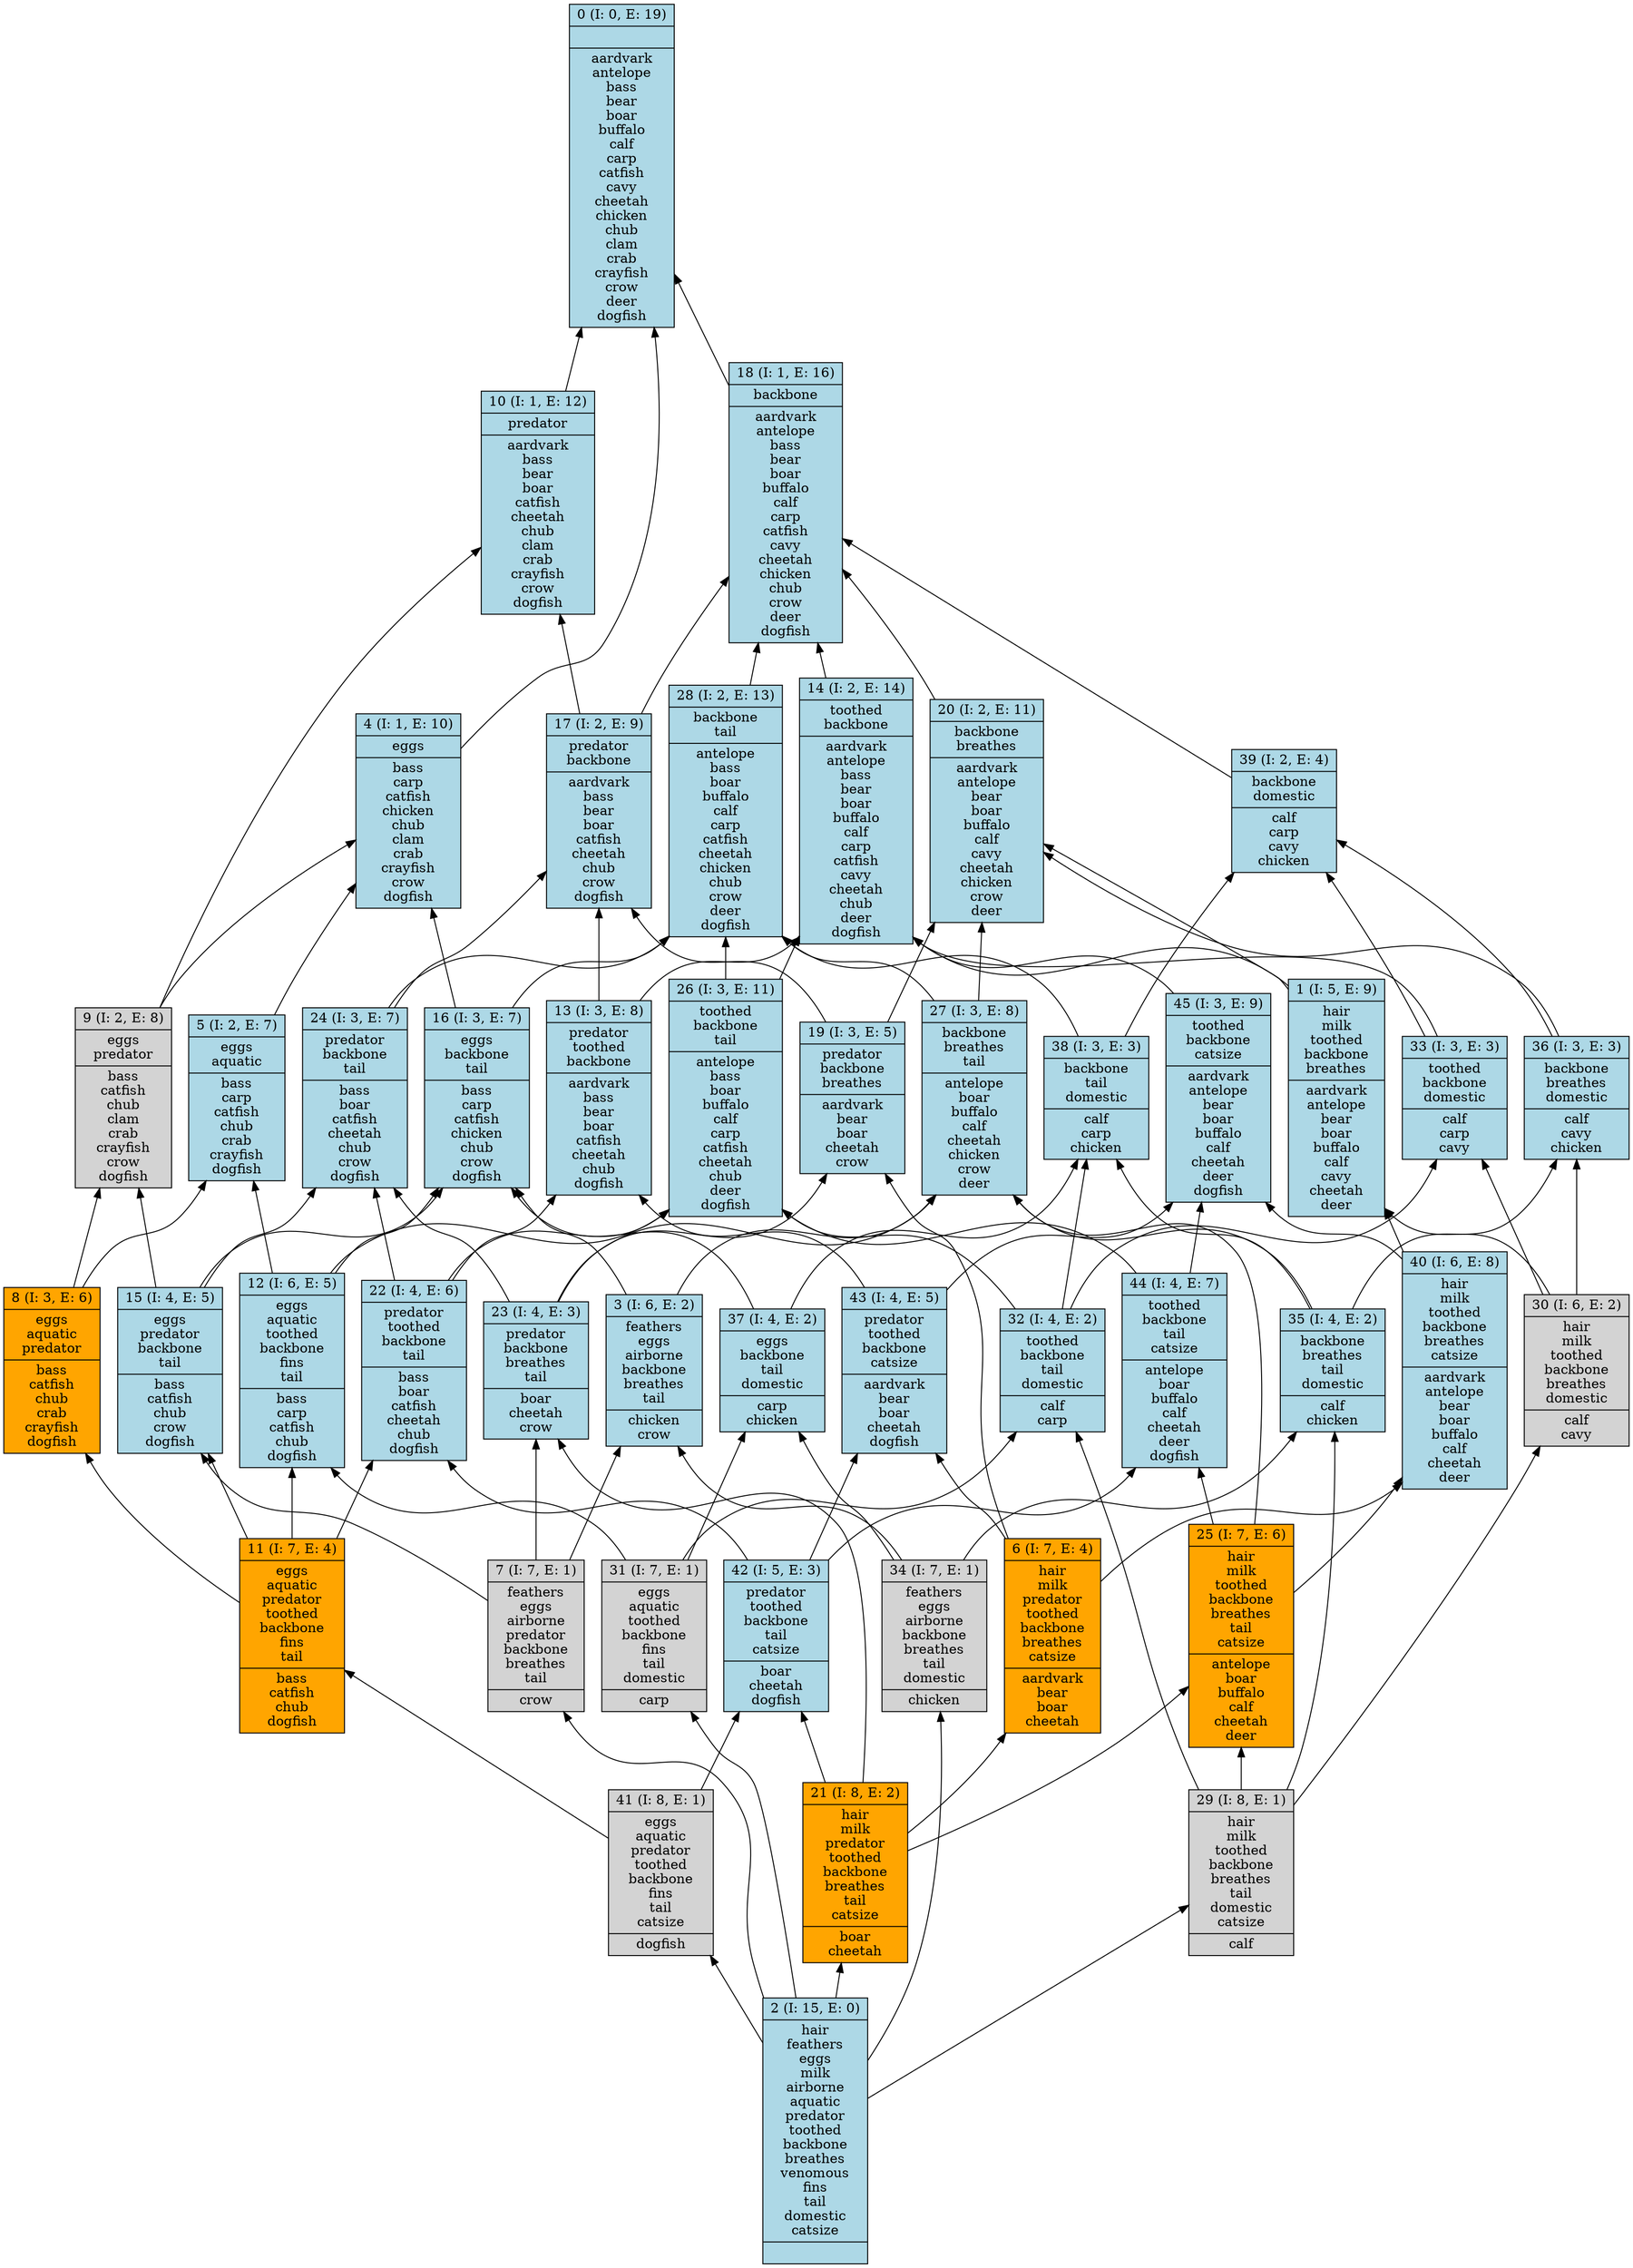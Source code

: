 digraph G { 
	rankdir=BT;
0 [shape=record,style=filled,fillcolor=lightblue,label="{0 (I: 0, E: 19)||aardvark\nantelope\nbass\nbear\nboar\nbuffalo\ncalf\ncarp\ncatfish\ncavy\ncheetah\nchicken\nchub\nclam\ncrab\ncrayfish\ncrow\ndeer\ndogfish\n}"];
1 [shape=record,style=filled,fillcolor=lightblue,label="{1 (I: 5, E: 9)|hair\nmilk\ntoothed\nbackbone\nbreathes\n|aardvark\nantelope\nbear\nboar\nbuffalo\ncalf\ncavy\ncheetah\ndeer\n}"];
2 [shape=record,style=filled,fillcolor=lightblue,label="{2 (I: 15, E: 0)|hair\nfeathers\neggs\nmilk\nairborne\naquatic\npredator\ntoothed\nbackbone\nbreathes\nvenomous\nfins\ntail\ndomestic\ncatsize\n|}"];
3 [shape=record,style=filled,fillcolor=lightblue,label="{3 (I: 6, E: 2)|feathers\neggs\nairborne\nbackbone\nbreathes\ntail\n|chicken\ncrow\n}"];
4 [shape=record,style=filled,fillcolor=lightblue,label="{4 (I: 1, E: 10)|eggs\n|bass\ncarp\ncatfish\nchicken\nchub\nclam\ncrab\ncrayfish\ncrow\ndogfish\n}"];
5 [shape=record,style=filled,fillcolor=lightblue,label="{5 (I: 2, E: 7)|eggs\naquatic\n|bass\ncarp\ncatfish\nchub\ncrab\ncrayfish\ndogfish\n}"];
6 [shape=record,style=filled,fillcolor=orange,label="{6 (I: 7, E: 4)|hair\nmilk\npredator\ntoothed\nbackbone\nbreathes\ncatsize\n|aardvark\nbear\nboar\ncheetah\n}"];
7 [shape=record,style=filled,label="{7 (I: 7, E: 1)|feathers\neggs\nairborne\npredator\nbackbone\nbreathes\ntail\n|crow\n}"];
8 [shape=record,style=filled,fillcolor=orange,label="{8 (I: 3, E: 6)|eggs\naquatic\npredator\n|bass\ncatfish\nchub\ncrab\ncrayfish\ndogfish\n}"];
9 [shape=record,style=filled,label="{9 (I: 2, E: 8)|eggs\npredator\n|bass\ncatfish\nchub\nclam\ncrab\ncrayfish\ncrow\ndogfish\n}"];
10 [shape=record,style=filled,fillcolor=lightblue,label="{10 (I: 1, E: 12)|predator\n|aardvark\nbass\nbear\nboar\ncatfish\ncheetah\nchub\nclam\ncrab\ncrayfish\ncrow\ndogfish\n}"];
11 [shape=record,style=filled,fillcolor=orange,label="{11 (I: 7, E: 4)|eggs\naquatic\npredator\ntoothed\nbackbone\nfins\ntail\n|bass\ncatfish\nchub\ndogfish\n}"];
12 [shape=record,style=filled,fillcolor=lightblue,label="{12 (I: 6, E: 5)|eggs\naquatic\ntoothed\nbackbone\nfins\ntail\n|bass\ncarp\ncatfish\nchub\ndogfish\n}"];
13 [shape=record,style=filled,fillcolor=lightblue,label="{13 (I: 3, E: 8)|predator\ntoothed\nbackbone\n|aardvark\nbass\nbear\nboar\ncatfish\ncheetah\nchub\ndogfish\n}"];
14 [shape=record,style=filled,fillcolor=lightblue,label="{14 (I: 2, E: 14)|toothed\nbackbone\n|aardvark\nantelope\nbass\nbear\nboar\nbuffalo\ncalf\ncarp\ncatfish\ncavy\ncheetah\nchub\ndeer\ndogfish\n}"];
15 [shape=record,style=filled,fillcolor=lightblue,label="{15 (I: 4, E: 5)|eggs\npredator\nbackbone\ntail\n|bass\ncatfish\nchub\ncrow\ndogfish\n}"];
16 [shape=record,style=filled,fillcolor=lightblue,label="{16 (I: 3, E: 7)|eggs\nbackbone\ntail\n|bass\ncarp\ncatfish\nchicken\nchub\ncrow\ndogfish\n}"];
17 [shape=record,style=filled,fillcolor=lightblue,label="{17 (I: 2, E: 9)|predator\nbackbone\n|aardvark\nbass\nbear\nboar\ncatfish\ncheetah\nchub\ncrow\ndogfish\n}"];
18 [shape=record,style=filled,fillcolor=lightblue,label="{18 (I: 1, E: 16)|backbone\n|aardvark\nantelope\nbass\nbear\nboar\nbuffalo\ncalf\ncarp\ncatfish\ncavy\ncheetah\nchicken\nchub\ncrow\ndeer\ndogfish\n}"];
19 [shape=record,style=filled,fillcolor=lightblue,label="{19 (I: 3, E: 5)|predator\nbackbone\nbreathes\n|aardvark\nbear\nboar\ncheetah\ncrow\n}"];
20 [shape=record,style=filled,fillcolor=lightblue,label="{20 (I: 2, E: 11)|backbone\nbreathes\n|aardvark\nantelope\nbear\nboar\nbuffalo\ncalf\ncavy\ncheetah\nchicken\ncrow\ndeer\n}"];
21 [shape=record,style=filled,fillcolor=orange,label="{21 (I: 8, E: 2)|hair\nmilk\npredator\ntoothed\nbackbone\nbreathes\ntail\ncatsize\n|boar\ncheetah\n}"];
22 [shape=record,style=filled,fillcolor=lightblue,label="{22 (I: 4, E: 6)|predator\ntoothed\nbackbone\ntail\n|bass\nboar\ncatfish\ncheetah\nchub\ndogfish\n}"];
23 [shape=record,style=filled,fillcolor=lightblue,label="{23 (I: 4, E: 3)|predator\nbackbone\nbreathes\ntail\n|boar\ncheetah\ncrow\n}"];
24 [shape=record,style=filled,fillcolor=lightblue,label="{24 (I: 3, E: 7)|predator\nbackbone\ntail\n|bass\nboar\ncatfish\ncheetah\nchub\ncrow\ndogfish\n}"];
25 [shape=record,style=filled,fillcolor=orange,label="{25 (I: 7, E: 6)|hair\nmilk\ntoothed\nbackbone\nbreathes\ntail\ncatsize\n|antelope\nboar\nbuffalo\ncalf\ncheetah\ndeer\n}"];
26 [shape=record,style=filled,fillcolor=lightblue,label="{26 (I: 3, E: 11)|toothed\nbackbone\ntail\n|antelope\nbass\nboar\nbuffalo\ncalf\ncarp\ncatfish\ncheetah\nchub\ndeer\ndogfish\n}"];
27 [shape=record,style=filled,fillcolor=lightblue,label="{27 (I: 3, E: 8)|backbone\nbreathes\ntail\n|antelope\nboar\nbuffalo\ncalf\ncheetah\nchicken\ncrow\ndeer\n}"];
28 [shape=record,style=filled,fillcolor=lightblue,label="{28 (I: 2, E: 13)|backbone\ntail\n|antelope\nbass\nboar\nbuffalo\ncalf\ncarp\ncatfish\ncheetah\nchicken\nchub\ncrow\ndeer\ndogfish\n}"];
29 [shape=record,style=filled,label="{29 (I: 8, E: 1)|hair\nmilk\ntoothed\nbackbone\nbreathes\ntail\ndomestic\ncatsize\n|calf\n}"];
30 [shape=record,style=filled,label="{30 (I: 6, E: 2)|hair\nmilk\ntoothed\nbackbone\nbreathes\ndomestic\n|calf\ncavy\n}"];
31 [shape=record,style=filled,label="{31 (I: 7, E: 1)|eggs\naquatic\ntoothed\nbackbone\nfins\ntail\ndomestic\n|carp\n}"];
32 [shape=record,style=filled,fillcolor=lightblue,label="{32 (I: 4, E: 2)|toothed\nbackbone\ntail\ndomestic\n|calf\ncarp\n}"];
33 [shape=record,style=filled,fillcolor=lightblue,label="{33 (I: 3, E: 3)|toothed\nbackbone\ndomestic\n|calf\ncarp\ncavy\n}"];
34 [shape=record,style=filled,label="{34 (I: 7, E: 1)|feathers\neggs\nairborne\nbackbone\nbreathes\ntail\ndomestic\n|chicken\n}"];
35 [shape=record,style=filled,fillcolor=lightblue,label="{35 (I: 4, E: 2)|backbone\nbreathes\ntail\ndomestic\n|calf\nchicken\n}"];
36 [shape=record,style=filled,fillcolor=lightblue,label="{36 (I: 3, E: 3)|backbone\nbreathes\ndomestic\n|calf\ncavy\nchicken\n}"];
37 [shape=record,style=filled,fillcolor=lightblue,label="{37 (I: 4, E: 2)|eggs\nbackbone\ntail\ndomestic\n|carp\nchicken\n}"];
38 [shape=record,style=filled,fillcolor=lightblue,label="{38 (I: 3, E: 3)|backbone\ntail\ndomestic\n|calf\ncarp\nchicken\n}"];
39 [shape=record,style=filled,fillcolor=lightblue,label="{39 (I: 2, E: 4)|backbone\ndomestic\n|calf\ncarp\ncavy\nchicken\n}"];
40 [shape=record,style=filled,fillcolor=lightblue,label="{40 (I: 6, E: 8)|hair\nmilk\ntoothed\nbackbone\nbreathes\ncatsize\n|aardvark\nantelope\nbear\nboar\nbuffalo\ncalf\ncheetah\ndeer\n}"];
41 [shape=record,style=filled,label="{41 (I: 8, E: 1)|eggs\naquatic\npredator\ntoothed\nbackbone\nfins\ntail\ncatsize\n|dogfish\n}"];
42 [shape=record,style=filled,fillcolor=lightblue,label="{42 (I: 5, E: 3)|predator\ntoothed\nbackbone\ntail\ncatsize\n|boar\ncheetah\ndogfish\n}"];
43 [shape=record,style=filled,fillcolor=lightblue,label="{43 (I: 4, E: 5)|predator\ntoothed\nbackbone\ncatsize\n|aardvark\nbear\nboar\ncheetah\ndogfish\n}"];
44 [shape=record,style=filled,fillcolor=lightblue,label="{44 (I: 4, E: 7)|toothed\nbackbone\ntail\ncatsize\n|antelope\nboar\nbuffalo\ncalf\ncheetah\ndeer\ndogfish\n}"];
45 [shape=record,style=filled,fillcolor=lightblue,label="{45 (I: 3, E: 9)|toothed\nbackbone\ncatsize\n|aardvark\nantelope\nbear\nboar\nbuffalo\ncalf\ncheetah\ndeer\ndogfish\n}"];
	1 -> 14
	1 -> 20
	2 -> 7
	2 -> 21
	2 -> 29
	2 -> 31
	2 -> 34
	2 -> 41
	3 -> 16
	3 -> 27
	4 -> 0
	5 -> 4
	6 -> 19
	6 -> 40
	6 -> 43
	7 -> 3
	7 -> 15
	7 -> 23
	8 -> 5
	8 -> 9
	9 -> 4
	9 -> 10
	10 -> 0
	11 -> 8
	11 -> 12
	11 -> 15
	11 -> 22
	12 -> 5
	12 -> 16
	12 -> 26
	13 -> 14
	13 -> 17
	14 -> 18
	15 -> 9
	15 -> 16
	15 -> 24
	16 -> 4
	16 -> 28
	17 -> 10
	17 -> 18
	18 -> 0
	19 -> 17
	19 -> 20
	20 -> 18
	21 -> 6
	21 -> 23
	21 -> 25
	21 -> 42
	22 -> 13
	22 -> 24
	22 -> 26
	23 -> 19
	23 -> 24
	23 -> 27
	24 -> 17
	24 -> 28
	25 -> 27
	25 -> 40
	25 -> 44
	26 -> 14
	26 -> 28
	27 -> 20
	27 -> 28
	28 -> 18
	29 -> 25
	29 -> 30
	29 -> 32
	29 -> 35
	30 -> 1
	30 -> 33
	30 -> 36
	31 -> 12
	31 -> 32
	31 -> 37
	32 -> 26
	32 -> 33
	32 -> 38
	33 -> 14
	33 -> 39
	34 -> 3
	34 -> 35
	34 -> 37
	35 -> 27
	35 -> 36
	35 -> 38
	36 -> 20
	36 -> 39
	37 -> 16
	37 -> 38
	38 -> 28
	38 -> 39
	39 -> 18
	40 -> 1
	40 -> 45
	41 -> 11
	41 -> 42
	42 -> 22
	42 -> 43
	42 -> 44
	43 -> 13
	43 -> 45
	44 -> 26
	44 -> 45
	45 -> 14
}